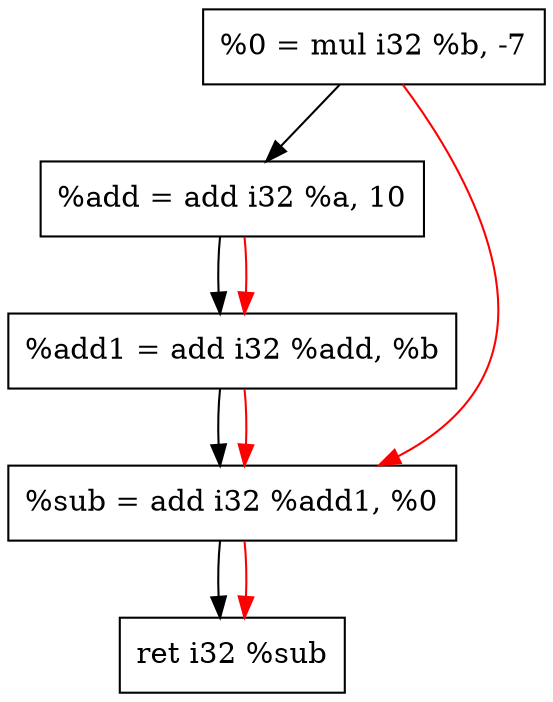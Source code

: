 digraph "CDFG for'func' function" {
	Node0x559213d07a80[shape=record, label="  %0 = mul i32 %b, -7"];
	Node0x559213d07b20[shape=record, label="  %add = add i32 %a, 10"];
	Node0x559213d07bb0[shape=record, label="  %add1 = add i32 %add, %b"];
	Node0x559213d07c40[shape=record, label="  %sub = add i32 %add1, %0"];
	Node0x559213d073c8[shape=record, label="  ret i32 %sub"];
	Node0x559213d07a80 -> Node0x559213d07b20
	Node0x559213d07b20 -> Node0x559213d07bb0
	Node0x559213d07bb0 -> Node0x559213d07c40
	Node0x559213d07c40 -> Node0x559213d073c8
edge [color=red]
	Node0x559213d07b20 -> Node0x559213d07bb0
	Node0x559213d07bb0 -> Node0x559213d07c40
	Node0x559213d07a80 -> Node0x559213d07c40
	Node0x559213d07c40 -> Node0x559213d073c8
}
